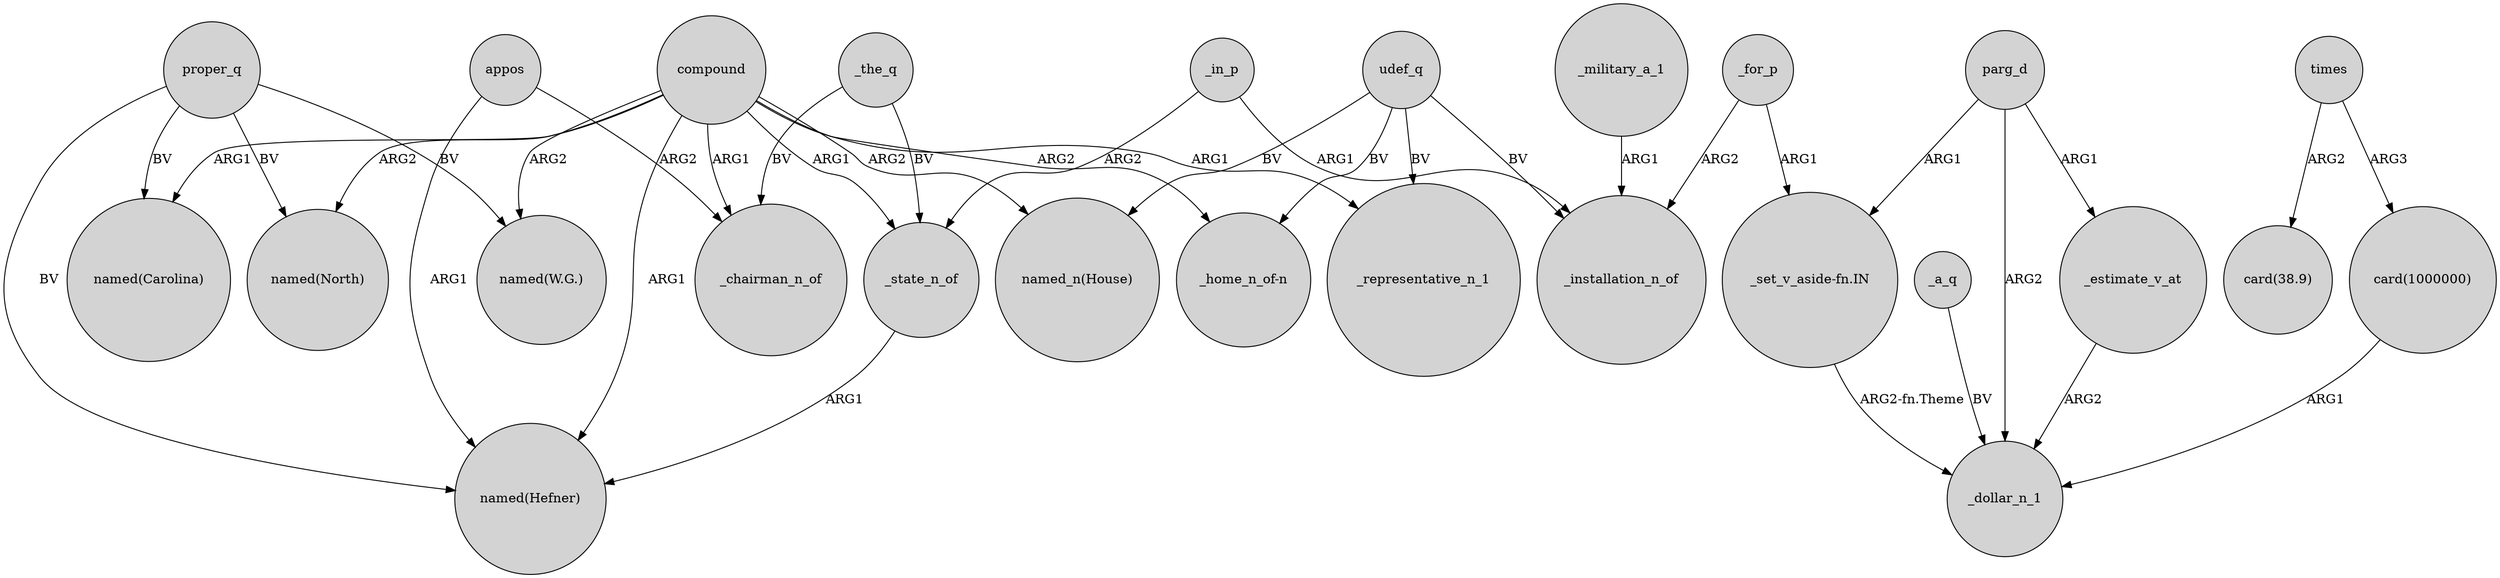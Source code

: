 digraph {
	node [shape=circle style=filled]
	udef_q -> "named_n(House)" [label=BV]
	times -> "card(38.9)" [label=ARG2]
	compound -> "named(North)" [label=ARG2]
	"card(1000000)" -> _dollar_n_1 [label=ARG1]
	proper_q -> "named(North)" [label=BV]
	compound -> _chairman_n_of [label=ARG1]
	compound -> _representative_n_1 [label=ARG1]
	proper_q -> "named(W.G.)" [label=BV]
	udef_q -> _installation_n_of [label=BV]
	_military_a_1 -> _installation_n_of [label=ARG1]
	parg_d -> "_set_v_aside-fn.IN" [label=ARG1]
	udef_q -> "_home_n_of-n" [label=BV]
	_in_p -> _state_n_of [label=ARG2]
	_the_q -> _state_n_of [label=BV]
	proper_q -> "named(Hefner)" [label=BV]
	_a_q -> _dollar_n_1 [label=BV]
	"_set_v_aside-fn.IN" -> _dollar_n_1 [label="ARG2-fn.Theme"]
	_state_n_of -> "named(Hefner)" [label=ARG1]
	appos -> _chairman_n_of [label=ARG2]
	times -> "card(1000000)" [label=ARG3]
	_the_q -> _chairman_n_of [label=BV]
	_in_p -> _installation_n_of [label=ARG1]
	compound -> "named(Carolina)" [label=ARG1]
	compound -> _state_n_of [label=ARG1]
	compound -> "named_n(House)" [label=ARG2]
	_for_p -> "_set_v_aside-fn.IN" [label=ARG1]
	udef_q -> _representative_n_1 [label=BV]
	compound -> "named(Hefner)" [label=ARG1]
	parg_d -> _dollar_n_1 [label=ARG2]
	parg_d -> _estimate_v_at [label=ARG1]
	_for_p -> _installation_n_of [label=ARG2]
	compound -> "named(W.G.)" [label=ARG2]
	compound -> "_home_n_of-n" [label=ARG2]
	appos -> "named(Hefner)" [label=ARG1]
	proper_q -> "named(Carolina)" [label=BV]
	_estimate_v_at -> _dollar_n_1 [label=ARG2]
}
